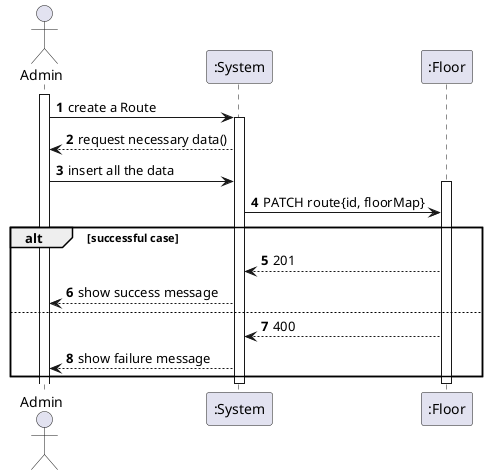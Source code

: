 @startuml
autonumber
'hide footbox
actor "Admin" as admin

participant ":System" as sys
participant ":Floor" as floor

activate admin

admin -> sys: create a Route
activate sys

sys --> admin: request necessary data()
admin -> sys : insert all the data
activate floor
sys -> floor: PATCH route{id, floorMap}

alt successful case
    floor --> sys: 201
    sys --> admin: show success message
else
    floor --> sys: 400
    sys --> admin: show failure message
end
deactivate floor
deactivate sys
@enduml